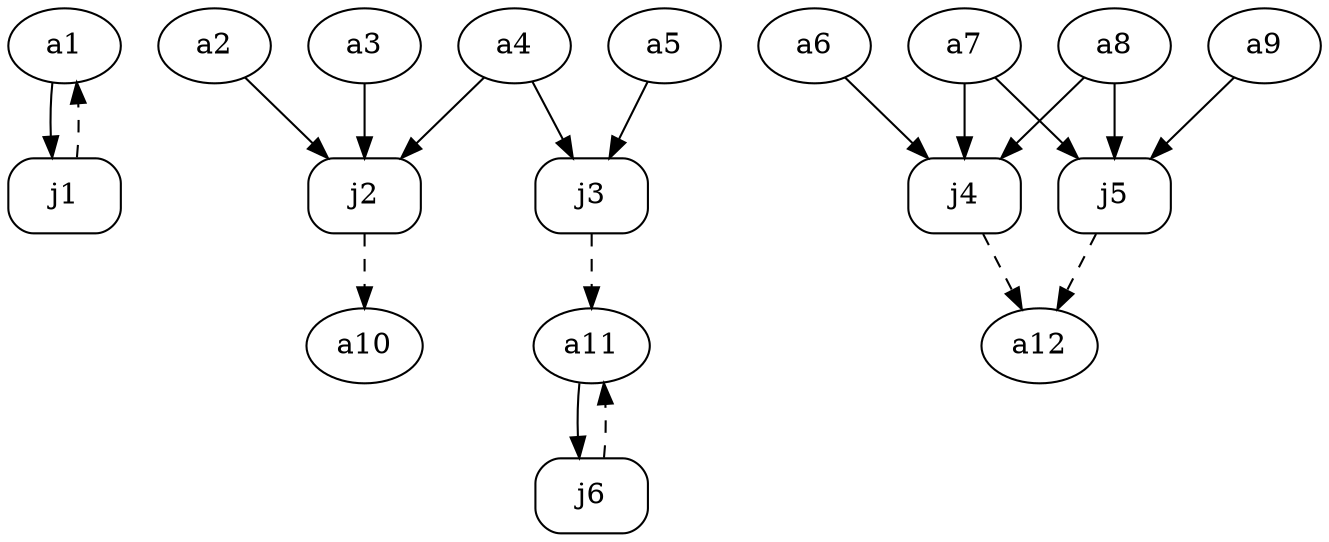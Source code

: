  digraph jgraph {
  node [style=rounded];
  a1;
  a2;
  a3;
  a4;
  a5;
  a6;
  a7;
  a8;
  a9;
  a10;
  a11;
  a12;

  j1 [shape=box];
  j2 [shape=box];
  j3 [shape=box];
  j4 [shape=box];
  j5 [shape=box];
  j6 [shape=box];
  a1 -> j1;
  a2 -> j2;
  a3 -> j2;
  a4 -> j2;
  a4 -> j3;
  a5 -> j3;
  a6 -> j4;
  a7 -> j4;  
  a8 -> j4;  
  a7 -> j5;  
  a8 -> j5;  
  a9 -> j5;
  a11->j6;
  
  j6->a11[style=dashed];
  j1 -> a1 [style=dashed];
  j2 -> a10 [style=dashed];
  j3 -> a11 [style=dashed];
  j4 -> a12 [style=dashed];
  j5 -> a12 [style=dashed];

}
